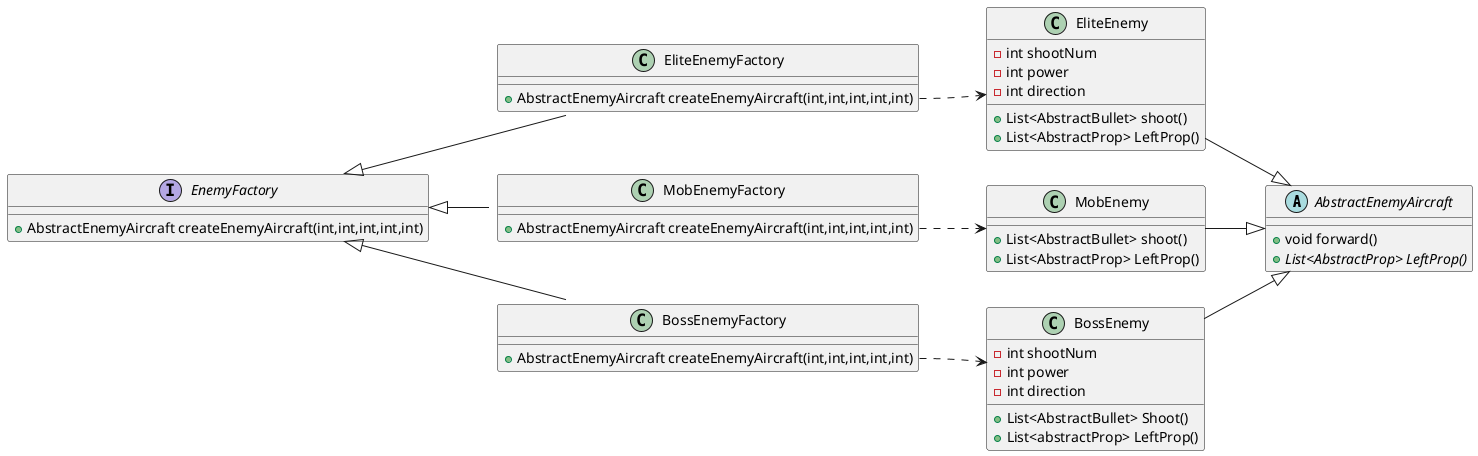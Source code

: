 @startuml EnemyFactory
left to right direction

abstract class AbstractEnemyAircraft {
+ void forward()
+ {abstract}List<AbstractProp> LeftProp()
}

class MobEnemy {
+ List<AbstractBullet> shoot()
+ List<AbstractProp> LeftProp()
}

class EliteEnemy {
- int shootNum
- int power
- int direction
+ List<AbstractBullet> shoot()
+ List<AbstractProp> LeftProp()
}

class BossEnemy {
- int shootNum
- int power
- int direction
+ List<AbstractBullet> Shoot()
+ List<abstractProp> LeftProp()
}

interface EnemyFactory {
+ AbstractEnemyAircraft createEnemyAircraft(int,int,int,int,int)
}

class EliteEnemyFactory {
+ AbstractEnemyAircraft createEnemyAircraft(int,int,int,int,int)
}

class MobEnemyFactory {
+ AbstractEnemyAircraft createEnemyAircraft(int,int,int,int,int)
}

class BossEnemyFactory {
+ AbstractEnemyAircraft createEnemyAircraft(int,int,int,int,int)
}

EnemyFactory <|-- EliteEnemyFactory
EnemyFactory <|-- MobEnemyFactory
EnemyFactory <|-- BossEnemyFactory

MobEnemy --|> AbstractEnemyAircraft
EliteEnemy --|> AbstractEnemyAircraft
BossEnemy --|> AbstractEnemyAircraft

MobEnemyFactory::AbstractEnemyAircraft ..> MobEnemy
EliteEnemyFactory::AbstractEnemyAircraft ..> EliteEnemy
BossEnemyFactory::AbstractEnemyAircraft ..> BossEnemy

@enduml